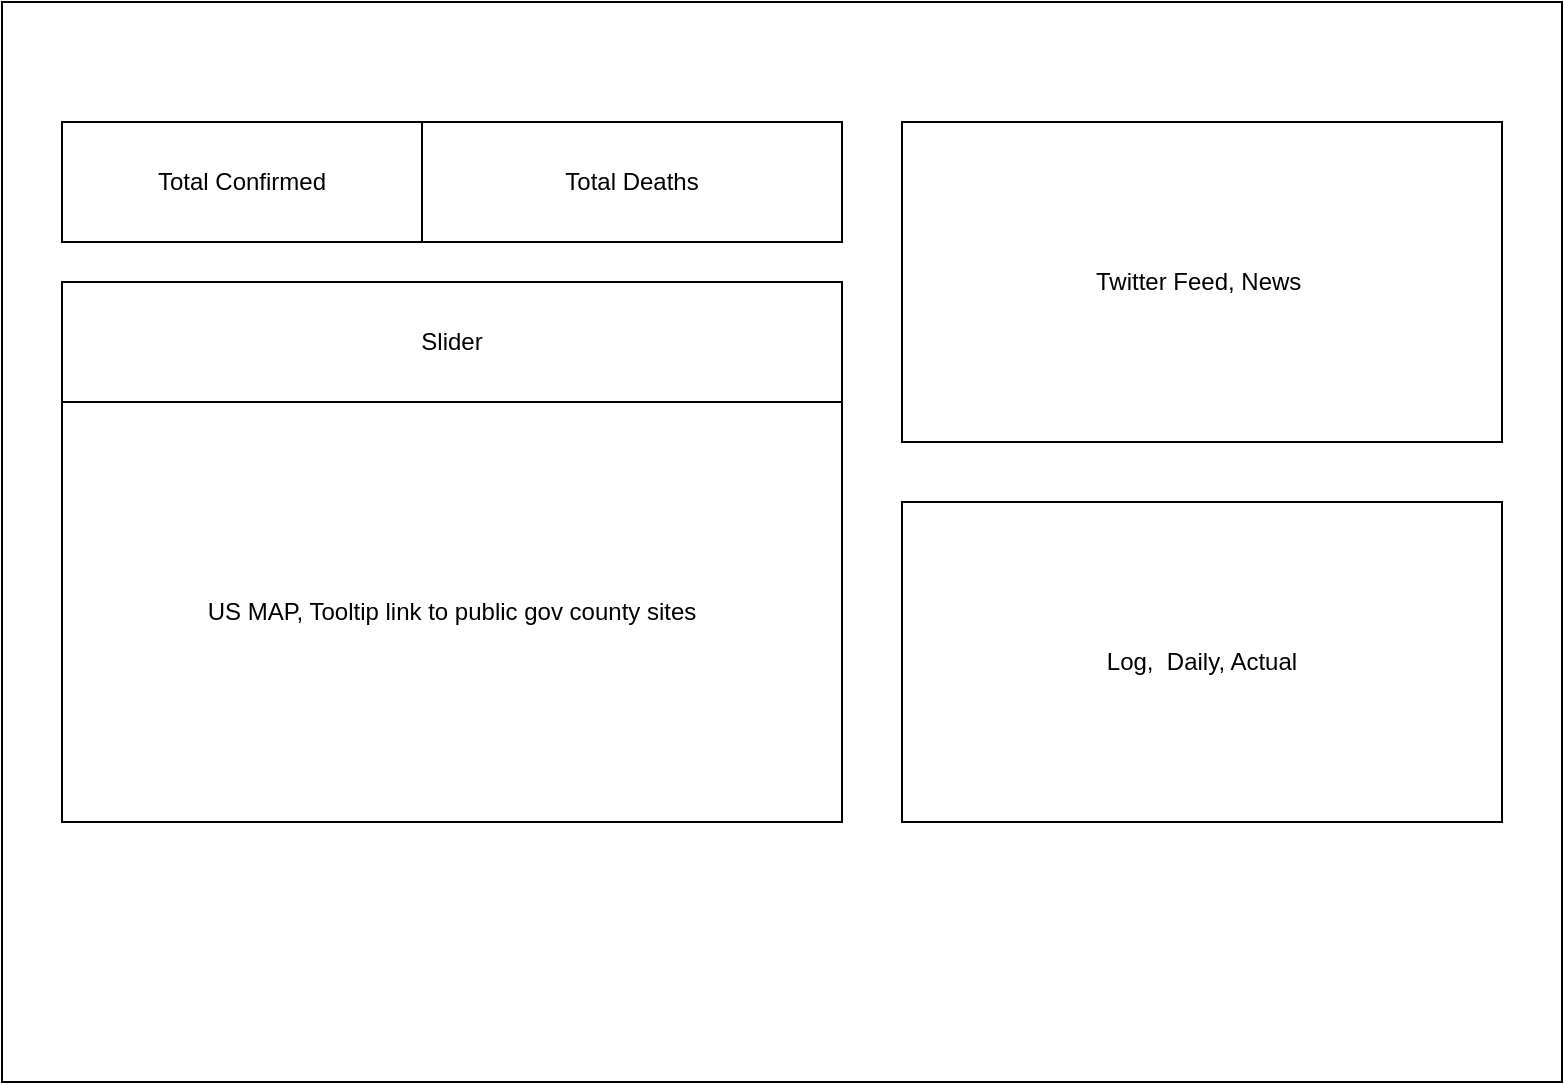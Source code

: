 <mxfile version="12.8.5" type="github"><diagram id="R7CWjI_aJi_1nqXZ0ite" name="Page-1"><mxGraphModel dx="460" dy="756" grid="1" gridSize="10" guides="1" tooltips="1" connect="1" arrows="1" fold="1" page="1" pageScale="1" pageWidth="850" pageHeight="1100" math="0" shadow="0"><root><mxCell id="0"/><mxCell id="1" parent="0"/><mxCell id="2cTKIb6v97UoVcvfOJeA-1" value="" style="rounded=0;whiteSpace=wrap;html=1;" vertex="1" parent="1"><mxGeometry x="50" y="80" width="780" height="540" as="geometry"/></mxCell><mxCell id="2cTKIb6v97UoVcvfOJeA-2" value="US MAP, Tooltip link to public gov county sites" style="rounded=0;whiteSpace=wrap;html=1;" vertex="1" parent="1"><mxGeometry x="80" y="280" width="390" height="210" as="geometry"/></mxCell><mxCell id="2cTKIb6v97UoVcvfOJeA-3" value="Slider" style="rounded=0;whiteSpace=wrap;html=1;" vertex="1" parent="1"><mxGeometry x="80" y="220" width="390" height="60" as="geometry"/></mxCell><mxCell id="2cTKIb6v97UoVcvfOJeA-4" value="Log,&amp;nbsp; Daily, Actual" style="rounded=0;whiteSpace=wrap;html=1;" vertex="1" parent="1"><mxGeometry x="500" y="330" width="300" height="160" as="geometry"/></mxCell><mxCell id="2cTKIb6v97UoVcvfOJeA-5" value="Total Confirmed" style="rounded=0;whiteSpace=wrap;html=1;" vertex="1" parent="1"><mxGeometry x="80" y="140" width="180" height="60" as="geometry"/></mxCell><mxCell id="2cTKIb6v97UoVcvfOJeA-6" value="Total Deaths" style="rounded=0;whiteSpace=wrap;html=1;" vertex="1" parent="1"><mxGeometry x="260" y="140" width="210" height="60" as="geometry"/></mxCell><mxCell id="2cTKIb6v97UoVcvfOJeA-8" value="Twitter Feed, News&amp;nbsp;" style="rounded=0;whiteSpace=wrap;html=1;" vertex="1" parent="1"><mxGeometry x="500" y="140" width="300" height="160" as="geometry"/></mxCell></root></mxGraphModel></diagram></mxfile>